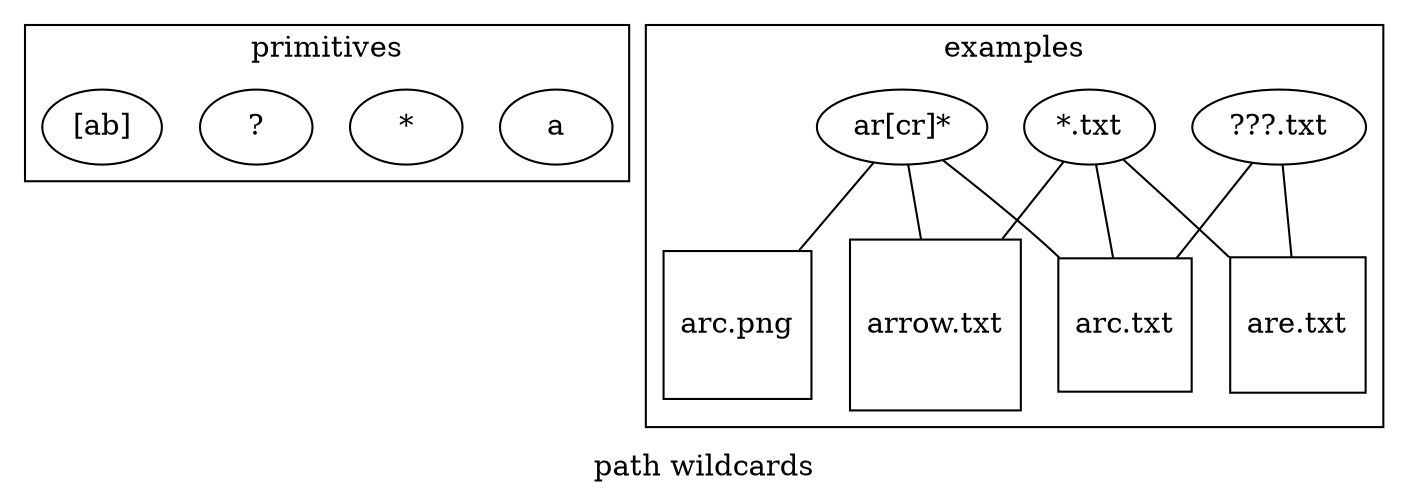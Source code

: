 graph G {
  label="path wildcards";
  subgraph cluster_0 {
    label="primitives";
    "a";
    "*";
    "?";
    "[ab]";
  }
  subgraph cluster_1 {
    label="examples";
    "???.txt";
    "*.txt";
    "ar[cr]*";

    "arc.txt" [shape=square];
    "are.txt" [shape=square];
    "arrow.txt" [shape=square];
    "arc.png" [shape=square];

    "???.txt" -- "arc.txt";
    "???.txt" -- "are.txt";
    "*.txt" -- "arc.txt";
    "*.txt" -- "are.txt";
    "*.txt" -- "arrow.txt";
    "ar[cr]*" -- "arc.txt";
    "ar[cr]*" -- "arrow.txt";
    "ar[cr]*" -- "arc.png";
  }
}
